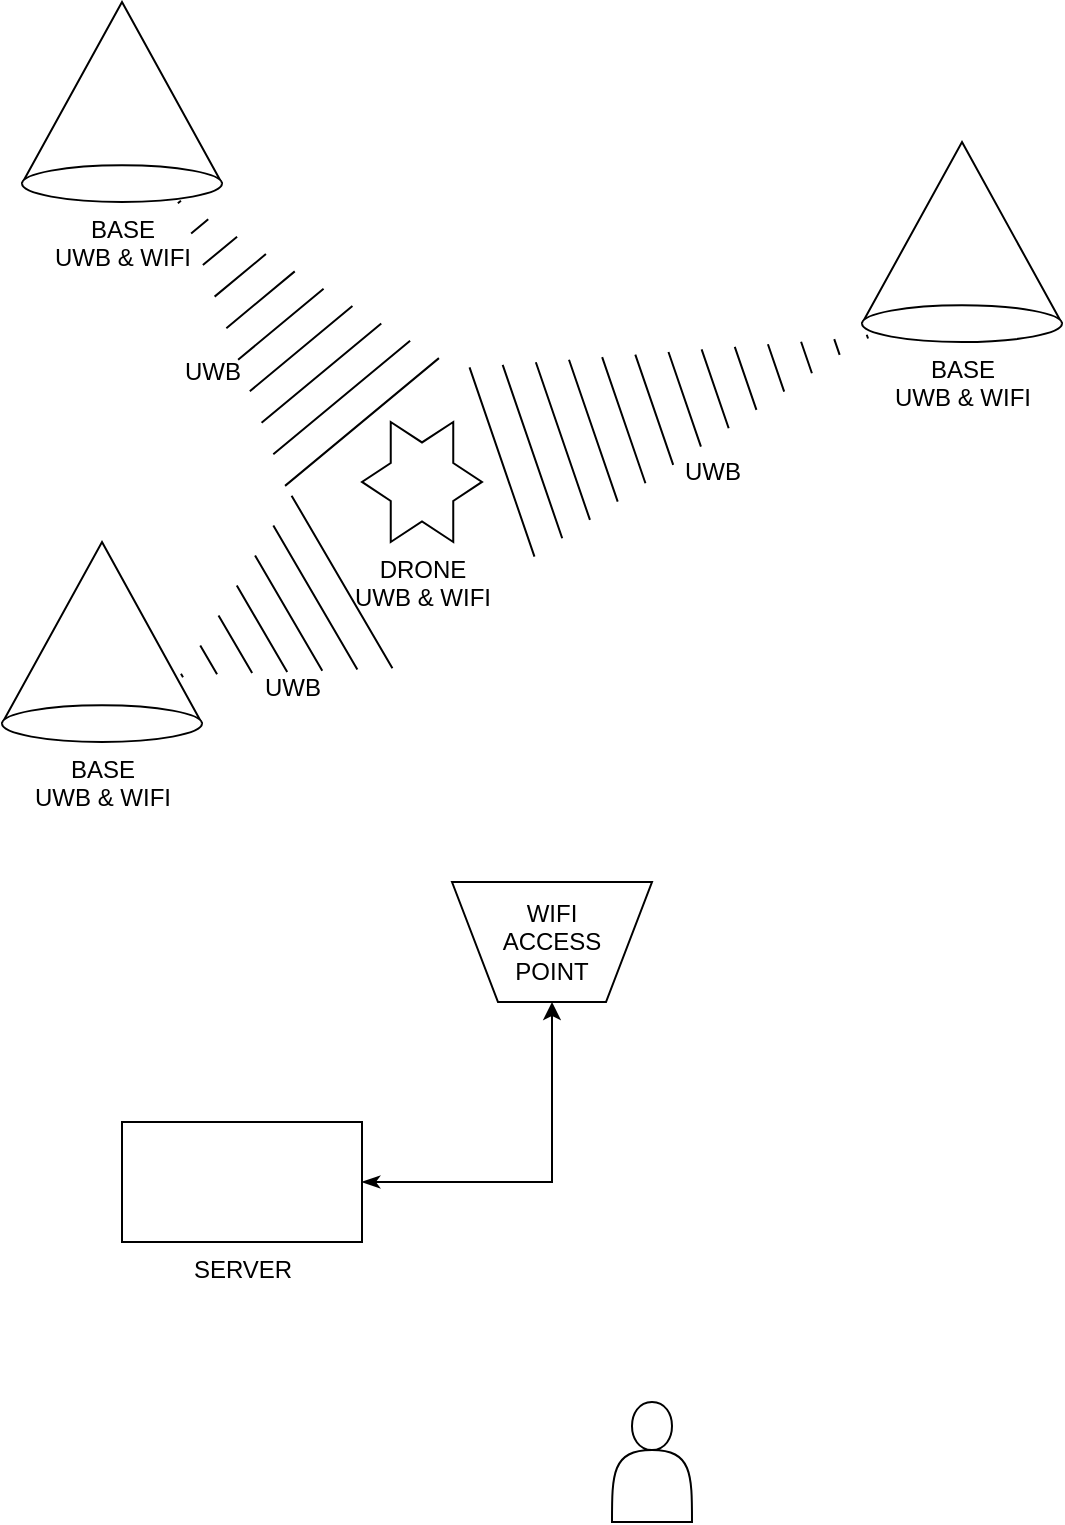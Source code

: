 <mxfile version="24.6.0" type="device">
  <diagram name="Page-1" id="eNJvu5PRMBXn2aZO4QGK">
    <mxGraphModel dx="1674" dy="1098" grid="1" gridSize="10" guides="1" tooltips="1" connect="1" arrows="1" fold="1" page="1" pageScale="1" pageWidth="850" pageHeight="1100" math="0" shadow="0">
      <root>
        <mxCell id="0" />
        <mxCell id="1" parent="0" />
        <mxCell id="QoL85uCQuuXbSvfMQcG--1" value="BASE&lt;div&gt;UWB &amp;amp; WIFI&lt;/div&gt;" style="verticalLabelPosition=bottom;verticalAlign=top;html=1;shape=mxgraph.basic.cone" vertex="1" parent="1">
          <mxGeometry x="100" y="150" width="100" height="100" as="geometry" />
        </mxCell>
        <mxCell id="QoL85uCQuuXbSvfMQcG--2" value="BASE&lt;div&gt;UWB &amp;amp; WIFI&lt;/div&gt;" style="verticalLabelPosition=bottom;verticalAlign=top;html=1;shape=mxgraph.basic.cone" vertex="1" parent="1">
          <mxGeometry x="520" y="220" width="100" height="100" as="geometry" />
        </mxCell>
        <mxCell id="QoL85uCQuuXbSvfMQcG--3" value="BASE&lt;div&gt;UWB &amp;amp; WIFI&lt;/div&gt;" style="verticalLabelPosition=bottom;verticalAlign=top;html=1;shape=mxgraph.basic.cone" vertex="1" parent="1">
          <mxGeometry x="90" y="420" width="100" height="100" as="geometry" />
        </mxCell>
        <mxCell id="QoL85uCQuuXbSvfMQcG--4" value="" style="shape=mxgraph.arrows2.wedgeArrowDashed2;html=1;bendable=0;startWidth=50;stepSize=15;rounded=0;entryX=0.027;entryY=0.973;entryDx=0;entryDy=0;entryPerimeter=0;" edge="1" parent="1" target="QoL85uCQuuXbSvfMQcG--2">
          <mxGeometry width="100" height="100" relative="1" as="geometry">
            <mxPoint x="340" y="380" as="sourcePoint" />
            <mxPoint x="500" y="320" as="targetPoint" />
          </mxGeometry>
        </mxCell>
        <mxCell id="QoL85uCQuuXbSvfMQcG--5" value="" style="shape=mxgraph.arrows2.wedgeArrowDashed2;html=1;bendable=0;startWidth=50;stepSize=15;rounded=0;entryX=0.787;entryY=1;entryDx=0;entryDy=0;entryPerimeter=0;" edge="1" parent="1" target="QoL85uCQuuXbSvfMQcG--1">
          <mxGeometry width="100" height="100" relative="1" as="geometry">
            <mxPoint x="270" y="360" as="sourcePoint" />
            <mxPoint x="200" y="240" as="targetPoint" />
          </mxGeometry>
        </mxCell>
        <mxCell id="QoL85uCQuuXbSvfMQcG--6" value="" style="shape=mxgraph.arrows2.wedgeArrowDashed2;html=1;bendable=0;startWidth=50;stepSize=15;rounded=0;entryX=0.9;entryY=0.667;entryDx=0;entryDy=0;entryPerimeter=0;" edge="1" parent="1" target="QoL85uCQuuXbSvfMQcG--3">
          <mxGeometry width="100" height="100" relative="1" as="geometry">
            <mxPoint x="260" y="440" as="sourcePoint" />
            <mxPoint x="210" y="250" as="targetPoint" />
          </mxGeometry>
        </mxCell>
        <mxCell id="QoL85uCQuuXbSvfMQcG--7" value="DRONE&lt;div&gt;UWB &amp;amp; WIFI&lt;/div&gt;" style="verticalLabelPosition=bottom;verticalAlign=top;html=1;shape=mxgraph.basic.6_point_star" vertex="1" parent="1">
          <mxGeometry x="270" y="360" width="60" height="60" as="geometry" />
        </mxCell>
        <mxCell id="QoL85uCQuuXbSvfMQcG--8" value="&lt;div&gt;WIFI&lt;/div&gt;ACCESS&lt;div&gt;POINT&lt;/div&gt;" style="verticalLabelPosition=middle;verticalAlign=middle;html=1;shape=trapezoid;perimeter=trapezoidPerimeter;whiteSpace=wrap;size=0.23;arcSize=10;flipV=1;labelPosition=center;align=center;" vertex="1" parent="1">
          <mxGeometry x="315" y="590" width="100" height="60" as="geometry" />
        </mxCell>
        <mxCell id="QoL85uCQuuXbSvfMQcG--10" style="edgeStyle=orthogonalEdgeStyle;rounded=0;orthogonalLoop=1;jettySize=auto;html=1;entryX=0.5;entryY=1;entryDx=0;entryDy=0;startArrow=classicThin;startFill=1;" edge="1" parent="1" source="QoL85uCQuuXbSvfMQcG--9" target="QoL85uCQuuXbSvfMQcG--8">
          <mxGeometry relative="1" as="geometry" />
        </mxCell>
        <mxCell id="QoL85uCQuuXbSvfMQcG--9" value="SERVER" style="verticalLabelPosition=bottom;verticalAlign=top;html=1;shape=mxgraph.basic.rect;fillColor2=none;strokeWidth=1;size=20;indent=5;" vertex="1" parent="1">
          <mxGeometry x="150" y="710" width="120" height="60" as="geometry" />
        </mxCell>
        <mxCell id="QoL85uCQuuXbSvfMQcG--11" value="" style="shape=actor;whiteSpace=wrap;html=1;" vertex="1" parent="1">
          <mxGeometry x="395" y="850" width="40" height="60" as="geometry" />
        </mxCell>
        <mxCell id="QoL85uCQuuXbSvfMQcG--15" value="UWB" style="text;html=1;align=center;verticalAlign=middle;resizable=0;points=[];autosize=1;strokeColor=none;fillColor=none;" vertex="1" parent="1">
          <mxGeometry x="210" y="478" width="50" height="30" as="geometry" />
        </mxCell>
        <mxCell id="QoL85uCQuuXbSvfMQcG--16" value="UWB" style="text;html=1;align=center;verticalAlign=middle;resizable=0;points=[];autosize=1;strokeColor=none;fillColor=none;" vertex="1" parent="1">
          <mxGeometry x="420" y="370" width="50" height="30" as="geometry" />
        </mxCell>
        <mxCell id="QoL85uCQuuXbSvfMQcG--17" value="UWB" style="text;html=1;align=center;verticalAlign=middle;resizable=0;points=[];autosize=1;strokeColor=none;fillColor=none;" vertex="1" parent="1">
          <mxGeometry x="170" y="320" width="50" height="30" as="geometry" />
        </mxCell>
      </root>
    </mxGraphModel>
  </diagram>
</mxfile>
